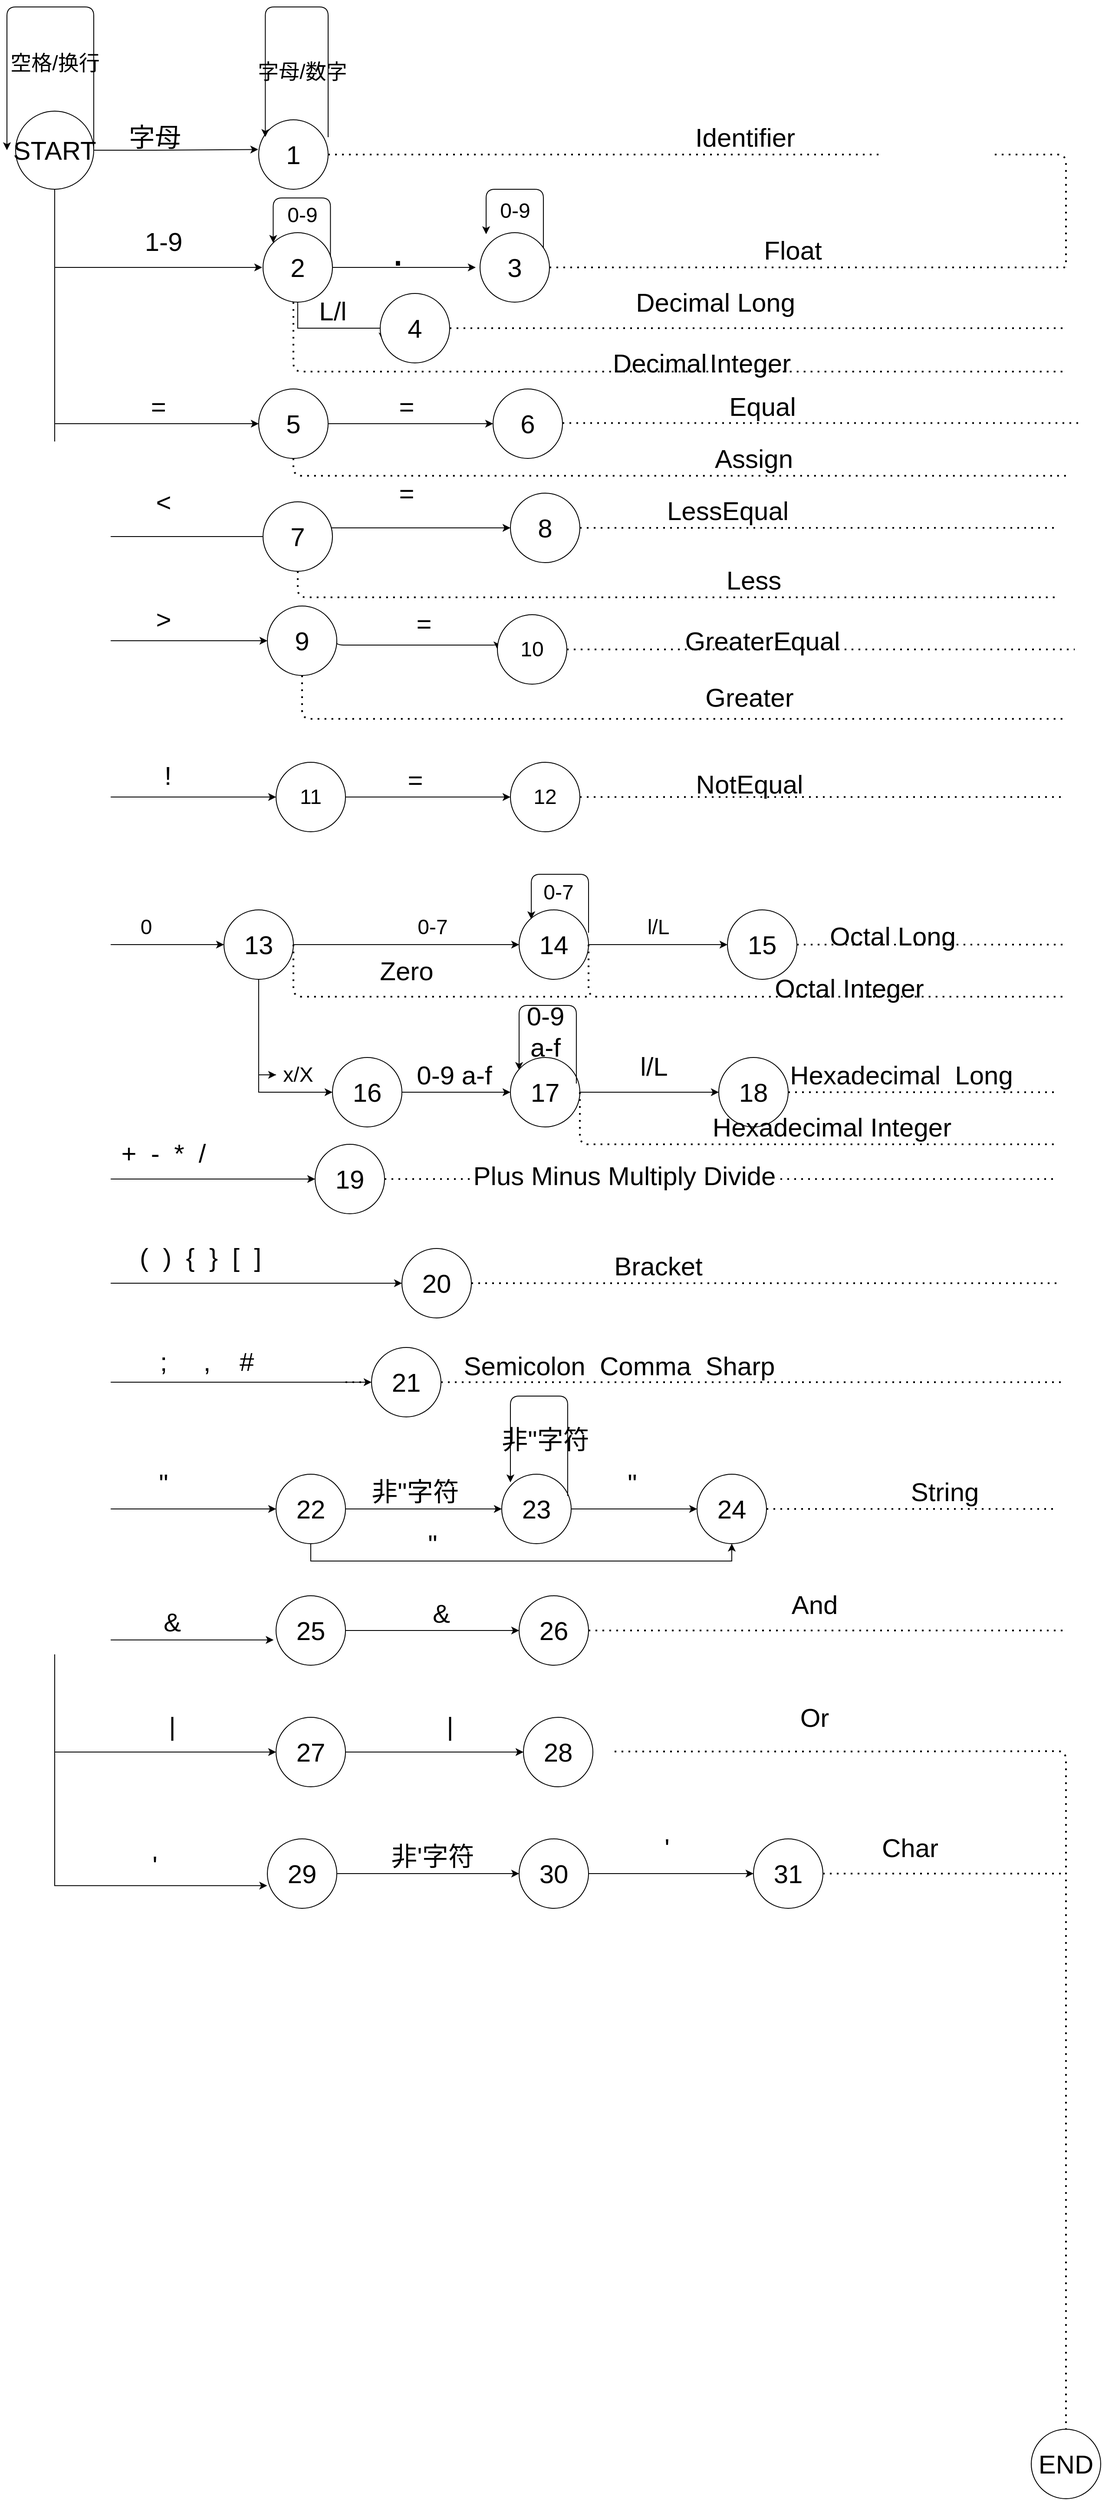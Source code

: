 <mxfile version="14.4.2" type="device"><diagram id="RZAS6QnKK0h2Ce1Vgj_R" name="Page-1"><mxGraphModel dx="2110" dy="620" grid="1" gridSize="10" guides="1" tooltips="1" connect="1" arrows="1" fold="1" page="1" pageScale="1" pageWidth="827" pageHeight="1169" math="0" shadow="0"><root><mxCell id="0"/><mxCell id="1" parent="0"/><mxCell id="geSlj8yCubLVQ9JwwA_l-83" style="edgeStyle=elbowEdgeStyle;orthogonalLoop=1;jettySize=auto;elbow=vertical;html=1;exitX=0.5;exitY=1;exitDx=0;exitDy=0;entryX=0;entryY=0.5;entryDx=0;entryDy=0;fontSize=24;" parent="1" source="geSlj8yCubLVQ9JwwA_l-1" target="geSlj8yCubLVQ9JwwA_l-82" edge="1"><mxGeometry relative="1" as="geometry"><Array as="points"><mxPoint x="-310" y="1080"/></Array></mxGeometry></mxCell><mxCell id="j8SHGKyBY4VA3tfw6s3p-1" style="edgeStyle=orthogonalEdgeStyle;rounded=0;orthogonalLoop=1;jettySize=auto;html=1;" parent="1" source="geSlj8yCubLVQ9JwwA_l-1" edge="1"><mxGeometry relative="1" as="geometry"><mxPoint x="-96" y="470" as="targetPoint"/><Array as="points"><mxPoint x="-335" y="470"/></Array></mxGeometry></mxCell><mxCell id="j8SHGKyBY4VA3tfw6s3p-4" style="edgeStyle=orthogonalEdgeStyle;rounded=0;orthogonalLoop=1;jettySize=auto;html=1;entryX=0;entryY=0.5;entryDx=0;entryDy=0;" parent="1" source="geSlj8yCubLVQ9JwwA_l-1" target="geSlj8yCubLVQ9JwwA_l-41" edge="1"><mxGeometry relative="1" as="geometry"><Array as="points"><mxPoint x="-335" y="650"/></Array></mxGeometry></mxCell><mxCell id="j8SHGKyBY4VA3tfw6s3p-5" style="edgeStyle=orthogonalEdgeStyle;rounded=0;orthogonalLoop=1;jettySize=auto;html=1;entryX=0.063;entryY=0.625;entryDx=0;entryDy=0;entryPerimeter=0;" parent="1" source="geSlj8yCubLVQ9JwwA_l-1" target="geSlj8yCubLVQ9JwwA_l-51" edge="1"><mxGeometry relative="1" as="geometry"><Array as="points"><mxPoint x="-335" y="780"/><mxPoint x="-90" y="780"/></Array></mxGeometry></mxCell><mxCell id="j8SHGKyBY4VA3tfw6s3p-6" style="edgeStyle=orthogonalEdgeStyle;rounded=0;orthogonalLoop=1;jettySize=auto;html=1;exitX=0.5;exitY=1;exitDx=0;exitDy=0;entryX=0;entryY=0.5;entryDx=0;entryDy=0;" parent="1" source="geSlj8yCubLVQ9JwwA_l-1" target="geSlj8yCubLVQ9JwwA_l-70" edge="1"><mxGeometry relative="1" as="geometry"/></mxCell><mxCell id="j8SHGKyBY4VA3tfw6s3p-27" style="edgeStyle=orthogonalEdgeStyle;rounded=0;orthogonalLoop=1;jettySize=auto;html=1;entryX=0;entryY=0.5;entryDx=0;entryDy=0;" parent="1" source="geSlj8yCubLVQ9JwwA_l-1" target="j8SHGKyBY4VA3tfw6s3p-26" edge="1"><mxGeometry relative="1" as="geometry"><Array as="points"><mxPoint x="-335" y="1250"/></Array></mxGeometry></mxCell><mxCell id="j8SHGKyBY4VA3tfw6s3p-48" style="edgeStyle=orthogonalEdgeStyle;rounded=0;orthogonalLoop=1;jettySize=auto;html=1;exitX=0.5;exitY=1;exitDx=0;exitDy=0;entryX=0;entryY=0.5;entryDx=0;entryDy=0;" parent="1" source="geSlj8yCubLVQ9JwwA_l-1" target="j8SHGKyBY4VA3tfw6s3p-47" edge="1"><mxGeometry relative="1" as="geometry"/></mxCell><mxCell id="j8SHGKyBY4VA3tfw6s3p-52" style="edgeStyle=orthogonalEdgeStyle;rounded=0;orthogonalLoop=1;jettySize=auto;html=1;exitX=0.5;exitY=1;exitDx=0;exitDy=0;entryX=0;entryY=0.5;entryDx=0;entryDy=0;fontSize=30;" parent="1" source="geSlj8yCubLVQ9JwwA_l-1" target="j8SHGKyBY4VA3tfw6s3p-51" edge="1"><mxGeometry relative="1" as="geometry"/></mxCell><mxCell id="j8SHGKyBY4VA3tfw6s3p-56" style="edgeStyle=orthogonalEdgeStyle;rounded=0;orthogonalLoop=1;jettySize=auto;html=1;entryX=0;entryY=0.5;entryDx=0;entryDy=0;fontSize=30;" parent="1" source="geSlj8yCubLVQ9JwwA_l-1" target="j8SHGKyBY4VA3tfw6s3p-55" edge="1"><mxGeometry relative="1" as="geometry"><Array as="points"><mxPoint x="-335" y="1754"/></Array></mxGeometry></mxCell><mxCell id="j8SHGKyBY4VA3tfw6s3p-60" style="edgeStyle=orthogonalEdgeStyle;rounded=0;orthogonalLoop=1;jettySize=auto;html=1;entryX=0;entryY=0.5;entryDx=0;entryDy=0;fontSize=30;" parent="1" source="geSlj8yCubLVQ9JwwA_l-1" target="j8SHGKyBY4VA3tfw6s3p-59" edge="1"><mxGeometry relative="1" as="geometry"><Array as="points"><mxPoint x="-335" y="1900"/></Array></mxGeometry></mxCell><mxCell id="j8SHGKyBY4VA3tfw6s3p-64" style="edgeStyle=orthogonalEdgeStyle;rounded=0;orthogonalLoop=1;jettySize=auto;html=1;entryX=-0.035;entryY=0.636;entryDx=0;entryDy=0;entryPerimeter=0;fontSize=30;" parent="1" source="geSlj8yCubLVQ9JwwA_l-1" target="j8SHGKyBY4VA3tfw6s3p-63" edge="1"><mxGeometry relative="1" as="geometry"><Array as="points"><mxPoint x="-335" y="2051"/></Array></mxGeometry></mxCell><mxCell id="j8SHGKyBY4VA3tfw6s3p-72" style="edgeStyle=orthogonalEdgeStyle;rounded=0;orthogonalLoop=1;jettySize=auto;html=1;entryX=0;entryY=0.5;entryDx=0;entryDy=0;fontSize=30;" parent="1" source="geSlj8yCubLVQ9JwwA_l-1" target="j8SHGKyBY4VA3tfw6s3p-71" edge="1"><mxGeometry relative="1" as="geometry"><Array as="points"><mxPoint x="-335" y="2180"/></Array></mxGeometry></mxCell><mxCell id="Wl0c38qXS71sIhGVfazF-10" style="edgeStyle=orthogonalEdgeStyle;rounded=0;orthogonalLoop=1;jettySize=auto;html=1;entryX=-0.003;entryY=0.674;entryDx=0;entryDy=0;entryPerimeter=0;" edge="1" parent="1" source="geSlj8yCubLVQ9JwwA_l-1" target="Wl0c38qXS71sIhGVfazF-9"><mxGeometry relative="1" as="geometry"><Array as="points"><mxPoint x="-335" y="2334"/></Array></mxGeometry></mxCell><mxCell id="geSlj8yCubLVQ9JwwA_l-1" value="&lt;font style=&quot;font-size: 30px&quot;&gt;START&lt;/font&gt;" style="ellipse;whiteSpace=wrap;html=1;aspect=fixed;" parent="1" vertex="1"><mxGeometry x="-380" y="290" width="90" height="90" as="geometry"/></mxCell><mxCell id="geSlj8yCubLVQ9JwwA_l-2" value="&lt;font style=&quot;font-size: 30px&quot;&gt;END&lt;/font&gt;" style="ellipse;whiteSpace=wrap;html=1;aspect=fixed;" parent="1" vertex="1"><mxGeometry x="790" y="2960" width="80" height="80" as="geometry"/></mxCell><mxCell id="geSlj8yCubLVQ9JwwA_l-18" value="&lt;font style=&quot;font-size: 24px&quot;&gt;空格/换行&lt;/font&gt;" style="text;html=1;align=center;verticalAlign=middle;resizable=0;points=[];autosize=1;fontSize=24;" parent="1" vertex="1"><mxGeometry x="-395" y="220" width="120" height="30" as="geometry"/></mxCell><mxCell id="geSlj8yCubLVQ9JwwA_l-19" value="" style="endArrow=classic;html=1;exitX=1;exitY=0.5;exitDx=0;exitDy=0;entryX=-0.007;entryY=0.427;entryDx=0;entryDy=0;entryPerimeter=0;" parent="1" source="geSlj8yCubLVQ9JwwA_l-1" edge="1"><mxGeometry width="50" height="50" relative="1" as="geometry"><mxPoint x="-210" y="320" as="sourcePoint"/><mxPoint x="-100.56" y="334.16" as="targetPoint"/><Array as="points"><mxPoint x="-210" y="335"/></Array></mxGeometry></mxCell><mxCell id="geSlj8yCubLVQ9JwwA_l-20" value="&lt;font style=&quot;font-size: 30px&quot;&gt;字母&lt;/font&gt;" style="text;html=1;align=center;verticalAlign=middle;resizable=0;points=[];autosize=1;" parent="1" vertex="1"><mxGeometry x="-260" y="310" width="80" height="20" as="geometry"/></mxCell><mxCell id="geSlj8yCubLVQ9JwwA_l-24" value="&lt;font style=&quot;font-size: 24px;&quot;&gt;字母/数字&lt;/font&gt;" style="text;html=1;align=center;verticalAlign=middle;resizable=0;points=[];autosize=1;fontSize=24;" parent="1" vertex="1"><mxGeometry x="-110" y="230" width="120" height="30" as="geometry"/></mxCell><mxCell id="geSlj8yCubLVQ9JwwA_l-26" value="" style="edgeStyle=elbowEdgeStyle;elbow=vertical;endArrow=classic;html=1;exitX=1;exitY=0.5;exitDx=0;exitDy=0;" parent="1" source="geSlj8yCubLVQ9JwwA_l-1" edge="1"><mxGeometry width="50" height="50" relative="1" as="geometry"><mxPoint x="-295" y="310" as="sourcePoint"/><mxPoint x="-390" y="335" as="targetPoint"/><Array as="points"><mxPoint x="-320" y="170"/></Array></mxGeometry></mxCell><mxCell id="geSlj8yCubLVQ9JwwA_l-32" value="1-9" style="text;html=1;align=center;verticalAlign=middle;resizable=0;points=[];autosize=1;fontSize=30;" parent="1" vertex="1"><mxGeometry x="-240" y="420" width="60" height="40" as="geometry"/></mxCell><mxCell id="j8SHGKyBY4VA3tfw6s3p-11" style="edgeStyle=orthogonalEdgeStyle;rounded=0;orthogonalLoop=1;jettySize=auto;html=1;" parent="1" source="geSlj8yCubLVQ9JwwA_l-33" edge="1"><mxGeometry relative="1" as="geometry"><mxPoint x="150" y="470" as="targetPoint"/></mxGeometry></mxCell><mxCell id="j8SHGKyBY4VA3tfw6s3p-144" style="edgeStyle=orthogonalEdgeStyle;rounded=0;orthogonalLoop=1;jettySize=auto;html=1;entryX=0.034;entryY=0.677;entryDx=0;entryDy=0;entryPerimeter=0;fontSize=30;" parent="1" source="geSlj8yCubLVQ9JwwA_l-33" target="j8SHGKyBY4VA3tfw6s3p-143" edge="1"><mxGeometry relative="1" as="geometry"><Array as="points"><mxPoint x="-55" y="540"/><mxPoint x="43" y="540"/></Array></mxGeometry></mxCell><mxCell id="geSlj8yCubLVQ9JwwA_l-33" value="&lt;font style=&quot;font-size: 30px&quot;&gt;2&lt;/font&gt;" style="ellipse;whiteSpace=wrap;html=1;aspect=fixed;" parent="1" vertex="1"><mxGeometry x="-95" y="430" width="80" height="80" as="geometry"/></mxCell><mxCell id="geSlj8yCubLVQ9JwwA_l-34" value="" style="edgeStyle=elbowEdgeStyle;elbow=vertical;endArrow=classic;html=1;entryX=0;entryY=0;entryDx=0;entryDy=0;exitX=0.971;exitY=0.342;exitDx=0;exitDy=0;exitPerimeter=0;" parent="1" source="geSlj8yCubLVQ9JwwA_l-33" target="geSlj8yCubLVQ9JwwA_l-33" edge="1"><mxGeometry width="50" height="50" relative="1" as="geometry"><mxPoint x="-10" y="460" as="sourcePoint"/><mxPoint x="-92.36" y="459.76" as="targetPoint"/><Array as="points"><mxPoint x="-50" y="390"/><mxPoint x="-50" y="400"/></Array></mxGeometry></mxCell><mxCell id="geSlj8yCubLVQ9JwwA_l-35" value="&lt;font style=&quot;font-size: 24px&quot;&gt;0-9&lt;/font&gt;" style="text;html=1;align=center;verticalAlign=middle;resizable=0;points=[];autosize=1;fontSize=24;" parent="1" vertex="1"><mxGeometry x="-75" y="395" width="50" height="30" as="geometry"/></mxCell><mxCell id="geSlj8yCubLVQ9JwwA_l-40" value="&amp;nbsp; &amp;nbsp; &amp;nbsp; &amp;nbsp; =&amp;nbsp; &amp;nbsp; &amp;nbsp; &amp;nbsp;" style="text;html=1;align=center;verticalAlign=middle;resizable=0;points=[];autosize=1;fontSize=30;" parent="1" vertex="1"><mxGeometry x="-300" y="610" width="160" height="40" as="geometry"/></mxCell><mxCell id="geSlj8yCubLVQ9JwwA_l-56" style="edgeStyle=elbowEdgeStyle;orthogonalLoop=1;jettySize=auto;elbow=vertical;html=1;exitX=1;exitY=0.5;exitDx=0;exitDy=0;entryX=0;entryY=0.5;entryDx=0;entryDy=0;" parent="1" source="geSlj8yCubLVQ9JwwA_l-41" target="geSlj8yCubLVQ9JwwA_l-55" edge="1"><mxGeometry relative="1" as="geometry"/></mxCell><mxCell id="geSlj8yCubLVQ9JwwA_l-41" value="&lt;font style=&quot;font-size: 30px&quot;&gt;5&lt;/font&gt;" style="ellipse;whiteSpace=wrap;html=1;aspect=fixed;" parent="1" vertex="1"><mxGeometry x="-100" y="610" width="80" height="80" as="geometry"/></mxCell><mxCell id="geSlj8yCubLVQ9JwwA_l-63" style="edgeStyle=elbowEdgeStyle;orthogonalLoop=1;jettySize=auto;elbow=vertical;html=1;entryX=0;entryY=0.5;entryDx=0;entryDy=0;" parent="1" source="geSlj8yCubLVQ9JwwA_l-51" target="geSlj8yCubLVQ9JwwA_l-62" edge="1"><mxGeometry relative="1" as="geometry"/></mxCell><mxCell id="geSlj8yCubLVQ9JwwA_l-51" value="&lt;font style=&quot;font-size: 30px&quot;&gt;7&lt;/font&gt;" style="ellipse;whiteSpace=wrap;html=1;aspect=fixed;" parent="1" vertex="1"><mxGeometry x="-95" y="740" width="80" height="80" as="geometry"/></mxCell><mxCell id="geSlj8yCubLVQ9JwwA_l-52" value="&amp;lt;" style="text;html=1;align=center;verticalAlign=middle;resizable=0;points=[];autosize=1;fontSize=30;" parent="1" vertex="1"><mxGeometry x="-225" y="720" width="30" height="40" as="geometry"/></mxCell><mxCell id="geSlj8yCubLVQ9JwwA_l-55" value="&lt;font style=&quot;font-size: 30px&quot;&gt;6&lt;/font&gt;" style="ellipse;whiteSpace=wrap;html=1;aspect=fixed;" parent="1" vertex="1"><mxGeometry x="170" y="610" width="80" height="80" as="geometry"/></mxCell><mxCell id="geSlj8yCubLVQ9JwwA_l-57" value="=" style="text;html=1;align=center;verticalAlign=middle;resizable=0;points=[];autosize=1;fontSize=30;" parent="1" vertex="1"><mxGeometry x="55" y="610" width="30" height="40" as="geometry"/></mxCell><mxCell id="geSlj8yCubLVQ9JwwA_l-60" value="" style="endArrow=none;dashed=1;html=1;dashPattern=1 3;strokeWidth=2;exitX=0.5;exitY=1;exitDx=0;exitDy=0;" parent="1" source="geSlj8yCubLVQ9JwwA_l-41" edge="1"><mxGeometry width="50" height="50" relative="1" as="geometry"><mxPoint x="-60" y="710" as="sourcePoint"/><mxPoint x="830" y="710" as="targetPoint"/><Array as="points"><mxPoint x="-60" y="710"/><mxPoint x="380" y="710"/></Array></mxGeometry></mxCell><mxCell id="geSlj8yCubLVQ9JwwA_l-62" value="&lt;font style=&quot;font-size: 30px&quot;&gt;8&lt;/font&gt;" style="ellipse;whiteSpace=wrap;html=1;aspect=fixed;" parent="1" vertex="1"><mxGeometry x="190" y="730" width="80" height="80" as="geometry"/></mxCell><mxCell id="geSlj8yCubLVQ9JwwA_l-64" value="=" style="text;html=1;align=center;verticalAlign=middle;resizable=0;points=[];autosize=1;fontSize=30;" parent="1" vertex="1"><mxGeometry x="55" y="710" width="30" height="40" as="geometry"/></mxCell><mxCell id="geSlj8yCubLVQ9JwwA_l-67" value="" style="endArrow=none;dashed=1;html=1;dashPattern=1 3;strokeWidth=2;fontSize=30;exitX=1;exitY=0.5;exitDx=0;exitDy=0;" parent="1" source="geSlj8yCubLVQ9JwwA_l-62" edge="1"><mxGeometry width="50" height="50" relative="1" as="geometry"><mxPoint x="270" y="990" as="sourcePoint"/><mxPoint x="820" y="770" as="targetPoint"/></mxGeometry></mxCell><mxCell id="geSlj8yCubLVQ9JwwA_l-68" value="" style="endArrow=none;dashed=1;html=1;dashPattern=1 3;strokeWidth=2;fontSize=30;exitX=0.5;exitY=1;exitDx=0;exitDy=0;" parent="1" source="geSlj8yCubLVQ9JwwA_l-51" edge="1"><mxGeometry width="50" height="50" relative="1" as="geometry"><mxPoint x="-80" y="1060" as="sourcePoint"/><mxPoint x="820" y="850" as="targetPoint"/><Array as="points"><mxPoint x="-55" y="850"/></Array></mxGeometry></mxCell><mxCell id="geSlj8yCubLVQ9JwwA_l-75" style="edgeStyle=elbowEdgeStyle;orthogonalLoop=1;jettySize=auto;elbow=vertical;html=1;exitX=1;exitY=0.5;exitDx=0;exitDy=0;entryX=0;entryY=0.5;entryDx=0;entryDy=0;fontSize=24;" parent="1" source="geSlj8yCubLVQ9JwwA_l-70" target="geSlj8yCubLVQ9JwwA_l-74" edge="1"><mxGeometry relative="1" as="geometry"/></mxCell><mxCell id="geSlj8yCubLVQ9JwwA_l-70" value="9" style="ellipse;whiteSpace=wrap;html=1;aspect=fixed;fontSize=30;" parent="1" vertex="1"><mxGeometry x="-90" y="860" width="80" height="80" as="geometry"/></mxCell><mxCell id="geSlj8yCubLVQ9JwwA_l-74" value="10" style="ellipse;whiteSpace=wrap;html=1;aspect=fixed;fontSize=24;" parent="1" vertex="1"><mxGeometry x="175" y="870" width="80" height="80" as="geometry"/></mxCell><mxCell id="geSlj8yCubLVQ9JwwA_l-76" value="" style="endArrow=none;dashed=1;html=1;dashPattern=1 3;strokeWidth=2;fontSize=24;exitX=1;exitY=0.5;exitDx=0;exitDy=0;" parent="1" source="geSlj8yCubLVQ9JwwA_l-74" edge="1"><mxGeometry width="50" height="50" relative="1" as="geometry"><mxPoint x="260" y="930" as="sourcePoint"/><mxPoint x="840" y="910" as="targetPoint"/></mxGeometry></mxCell><mxCell id="geSlj8yCubLVQ9JwwA_l-77" value="&lt;font style=&quot;font-size: 30px&quot;&gt;&amp;gt;&lt;/font&gt;" style="text;html=1;align=center;verticalAlign=middle;resizable=0;points=[];autosize=1;fontSize=24;" parent="1" vertex="1"><mxGeometry x="-225" y="855" width="30" height="40" as="geometry"/></mxCell><mxCell id="geSlj8yCubLVQ9JwwA_l-78" value="&lt;font style=&quot;font-size: 30px&quot;&gt;=&lt;/font&gt;" style="text;html=1;align=center;verticalAlign=middle;resizable=0;points=[];autosize=1;fontSize=24;" parent="1" vertex="1"><mxGeometry x="75" y="860" width="30" height="40" as="geometry"/></mxCell><mxCell id="geSlj8yCubLVQ9JwwA_l-79" value="" style="endArrow=none;dashed=1;html=1;dashPattern=1 3;strokeWidth=2;fontSize=24;exitX=0.5;exitY=1;exitDx=0;exitDy=0;" parent="1" source="geSlj8yCubLVQ9JwwA_l-70" edge="1"><mxGeometry width="50" height="50" relative="1" as="geometry"><mxPoint x="180" y="820" as="sourcePoint"/><mxPoint x="830" y="990" as="targetPoint"/><Array as="points"><mxPoint x="-50" y="990"/></Array></mxGeometry></mxCell><mxCell id="geSlj8yCubLVQ9JwwA_l-85" style="edgeStyle=elbowEdgeStyle;orthogonalLoop=1;jettySize=auto;elbow=vertical;html=1;exitX=1;exitY=0.5;exitDx=0;exitDy=0;entryX=0;entryY=0.5;entryDx=0;entryDy=0;fontSize=24;" parent="1" source="geSlj8yCubLVQ9JwwA_l-82" target="geSlj8yCubLVQ9JwwA_l-84" edge="1"><mxGeometry relative="1" as="geometry"/></mxCell><mxCell id="geSlj8yCubLVQ9JwwA_l-82" value="11" style="ellipse;whiteSpace=wrap;html=1;aspect=fixed;fontSize=24;" parent="1" vertex="1"><mxGeometry x="-80" y="1040" width="80" height="80" as="geometry"/></mxCell><mxCell id="geSlj8yCubLVQ9JwwA_l-84" value="12" style="ellipse;whiteSpace=wrap;html=1;aspect=fixed;fontSize=24;" parent="1" vertex="1"><mxGeometry x="190" y="1040" width="80" height="80" as="geometry"/></mxCell><mxCell id="geSlj8yCubLVQ9JwwA_l-86" value="!" style="text;html=1;align=center;verticalAlign=middle;resizable=0;points=[];autosize=1;fontSize=30;horizontal=0;rotation=90;" parent="1" vertex="1"><mxGeometry x="-230" y="1050" width="50" height="10" as="geometry"/></mxCell><mxCell id="geSlj8yCubLVQ9JwwA_l-87" value="=" style="text;html=1;align=center;verticalAlign=middle;resizable=0;points=[];autosize=1;fontSize=30;" parent="1" vertex="1"><mxGeometry x="65" y="1040" width="30" height="40" as="geometry"/></mxCell><mxCell id="geSlj8yCubLVQ9JwwA_l-88" value="" style="endArrow=none;dashed=1;html=1;dashPattern=1 3;strokeWidth=2;fontSize=30;exitX=1;exitY=0.5;exitDx=0;exitDy=0;" parent="1" source="geSlj8yCubLVQ9JwwA_l-84" edge="1"><mxGeometry width="50" height="50" relative="1" as="geometry"><mxPoint x="270" y="1130" as="sourcePoint"/><mxPoint x="830" y="1080" as="targetPoint"/></mxGeometry></mxCell><mxCell id="j8SHGKyBY4VA3tfw6s3p-7" value="&lt;font style=&quot;font-size: 30px&quot;&gt;3&lt;/font&gt;" style="ellipse;whiteSpace=wrap;html=1;aspect=fixed;" parent="1" vertex="1"><mxGeometry x="155" y="430" width="80" height="80" as="geometry"/></mxCell><mxCell id="j8SHGKyBY4VA3tfw6s3p-8" value="" style="edgeStyle=elbowEdgeStyle;elbow=vertical;endArrow=classic;html=1;entryX=0;entryY=0;entryDx=0;entryDy=0;exitX=0.971;exitY=0.342;exitDx=0;exitDy=0;exitPerimeter=0;" parent="1" edge="1"><mxGeometry width="50" height="50" relative="1" as="geometry"><mxPoint x="227.98" y="447.36" as="sourcePoint"/><mxPoint x="162.016" y="431.716" as="targetPoint"/><Array as="points"><mxPoint x="195.3" y="380"/><mxPoint x="195.3" y="390"/></Array></mxGeometry></mxCell><mxCell id="j8SHGKyBY4VA3tfw6s3p-10" value="&lt;font style=&quot;font-size: 24px&quot;&gt;0-9&lt;/font&gt;" style="text;html=1;align=center;verticalAlign=middle;resizable=0;points=[];autosize=1;" parent="1" vertex="1"><mxGeometry x="170" y="395" width="50" height="20" as="geometry"/></mxCell><mxCell id="j8SHGKyBY4VA3tfw6s3p-25" value="&lt;font style=&quot;font-size: 50px&quot;&gt;.&lt;/font&gt;" style="text;html=1;align=center;verticalAlign=middle;resizable=0;points=[];autosize=1;" parent="1" vertex="1"><mxGeometry x="45" y="435" width="30" height="30" as="geometry"/></mxCell><mxCell id="j8SHGKyBY4VA3tfw6s3p-33" style="edgeStyle=orthogonalEdgeStyle;rounded=0;orthogonalLoop=1;jettySize=auto;html=1;exitX=1;exitY=0.5;exitDx=0;exitDy=0;entryX=0;entryY=0.5;entryDx=0;entryDy=0;" parent="1" source="j8SHGKyBY4VA3tfw6s3p-26" target="j8SHGKyBY4VA3tfw6s3p-32" edge="1"><mxGeometry relative="1" as="geometry"/></mxCell><mxCell id="j8SHGKyBY4VA3tfw6s3p-149" style="edgeStyle=orthogonalEdgeStyle;rounded=0;orthogonalLoop=1;jettySize=auto;html=1;entryX=0;entryY=0.5;entryDx=0;entryDy=0;fontSize=30;" parent="1" source="j8SHGKyBY4VA3tfw6s3p-38" target="j8SHGKyBY4VA3tfw6s3p-148" edge="1"><mxGeometry relative="1" as="geometry"><Array as="points"><mxPoint x="-100" y="1420"/></Array></mxGeometry></mxCell><mxCell id="j8SHGKyBY4VA3tfw6s3p-26" value="&lt;font style=&quot;font-size: 30px&quot;&gt;13&lt;/font&gt;" style="ellipse;whiteSpace=wrap;html=1;aspect=fixed;" parent="1" vertex="1"><mxGeometry x="-140" y="1210" width="80" height="80" as="geometry"/></mxCell><mxCell id="j8SHGKyBY4VA3tfw6s3p-28" value="&lt;font style=&quot;font-size: 24px&quot;&gt;0&lt;/font&gt;" style="text;html=1;align=center;verticalAlign=middle;resizable=0;points=[];autosize=1;" parent="1" vertex="1"><mxGeometry x="-245" y="1220" width="30" height="20" as="geometry"/></mxCell><mxCell id="j8SHGKyBY4VA3tfw6s3p-42" style="edgeStyle=orthogonalEdgeStyle;rounded=0;orthogonalLoop=1;jettySize=auto;html=1;exitX=1;exitY=0.5;exitDx=0;exitDy=0;entryX=0;entryY=0.5;entryDx=0;entryDy=0;" parent="1" source="j8SHGKyBY4VA3tfw6s3p-32" target="j8SHGKyBY4VA3tfw6s3p-41" edge="1"><mxGeometry relative="1" as="geometry"/></mxCell><mxCell id="j8SHGKyBY4VA3tfw6s3p-32" value="&lt;font style=&quot;font-size: 30px&quot;&gt;14&lt;/font&gt;" style="ellipse;whiteSpace=wrap;html=1;aspect=fixed;" parent="1" vertex="1"><mxGeometry x="200" y="1210" width="80" height="80" as="geometry"/></mxCell><mxCell id="j8SHGKyBY4VA3tfw6s3p-34" value="&lt;span style=&quot;font-size: 24px&quot;&gt;0-7&lt;/span&gt;" style="text;html=1;align=center;verticalAlign=middle;resizable=0;points=[];autosize=1;" parent="1" vertex="1"><mxGeometry x="75" y="1220" width="50" height="20" as="geometry"/></mxCell><mxCell id="j8SHGKyBY4VA3tfw6s3p-35" value="" style="edgeStyle=elbowEdgeStyle;elbow=vertical;endArrow=classic;html=1;entryX=0;entryY=0;entryDx=0;entryDy=0;exitX=0.971;exitY=0.342;exitDx=0;exitDy=0;exitPerimeter=0;" parent="1" edge="1"><mxGeometry width="50" height="50" relative="1" as="geometry"><mxPoint x="280" y="1236.36" as="sourcePoint"/><mxPoint x="214.036" y="1220.716" as="targetPoint"/><Array as="points"><mxPoint x="247.32" y="1169"/><mxPoint x="247.32" y="1179"/></Array></mxGeometry></mxCell><mxCell id="j8SHGKyBY4VA3tfw6s3p-36" value="&lt;font style=&quot;font-size: 24px&quot;&gt;0-7&lt;/font&gt;" style="text;html=1;align=center;verticalAlign=middle;resizable=0;points=[];autosize=1;" parent="1" vertex="1"><mxGeometry x="220" y="1180" width="50" height="20" as="geometry"/></mxCell><mxCell id="j8SHGKyBY4VA3tfw6s3p-41" value="&lt;font style=&quot;font-size: 30px&quot;&gt;15&lt;/font&gt;" style="ellipse;whiteSpace=wrap;html=1;aspect=fixed;" parent="1" vertex="1"><mxGeometry x="440" y="1210" width="80" height="80" as="geometry"/></mxCell><mxCell id="j8SHGKyBY4VA3tfw6s3p-43" value="&lt;font style=&quot;font-size: 24px&quot;&gt;l/L&lt;/font&gt;" style="text;html=1;align=center;verticalAlign=middle;resizable=0;points=[];autosize=1;" parent="1" vertex="1"><mxGeometry x="340" y="1220" width="40" height="20" as="geometry"/></mxCell><mxCell id="j8SHGKyBY4VA3tfw6s3p-44" value="" style="endArrow=none;dashed=1;html=1;dashPattern=1 3;strokeWidth=2;exitX=1;exitY=0.5;exitDx=0;exitDy=0;" parent="1" source="j8SHGKyBY4VA3tfw6s3p-41" edge="1"><mxGeometry width="50" height="50" relative="1" as="geometry"><mxPoint x="570" y="1300" as="sourcePoint"/><mxPoint x="830" y="1250" as="targetPoint"/></mxGeometry></mxCell><mxCell id="j8SHGKyBY4VA3tfw6s3p-45" value="" style="endArrow=none;dashed=1;html=1;dashPattern=1 3;strokeWidth=2;exitX=1;exitY=0.5;exitDx=0;exitDy=0;" parent="1" source="j8SHGKyBY4VA3tfw6s3p-32" edge="1"><mxGeometry width="50" height="50" relative="1" as="geometry"><mxPoint x="370" y="1350" as="sourcePoint"/><mxPoint x="830" y="1310" as="targetPoint"/><Array as="points"><mxPoint x="280" y="1310"/></Array></mxGeometry></mxCell><mxCell id="j8SHGKyBY4VA3tfw6s3p-47" value="&lt;font style=&quot;font-size: 30px&quot;&gt;19&lt;/font&gt;" style="ellipse;whiteSpace=wrap;html=1;aspect=fixed;" parent="1" vertex="1"><mxGeometry x="-35" y="1480" width="80" height="80" as="geometry"/></mxCell><mxCell id="j8SHGKyBY4VA3tfw6s3p-49" value="&amp;nbsp;+&amp;nbsp; -&amp;nbsp; *&amp;nbsp; /&amp;nbsp;" style="text;html=1;align=center;verticalAlign=middle;resizable=0;points=[];autosize=1;fontSize=30;" parent="1" vertex="1"><mxGeometry x="-275" y="1470" width="130" height="40" as="geometry"/></mxCell><mxCell id="j8SHGKyBY4VA3tfw6s3p-50" value="" style="endArrow=none;dashed=1;html=1;dashPattern=1 3;strokeWidth=2;fontSize=30;exitX=1;exitY=0.5;exitDx=0;exitDy=0;" parent="1" source="j8SHGKyBY4VA3tfw6s3p-47" edge="1"><mxGeometry width="50" height="50" relative="1" as="geometry"><mxPoint x="180" y="1320" as="sourcePoint"/><mxPoint x="820" y="1520" as="targetPoint"/></mxGeometry></mxCell><mxCell id="Wl0c38qXS71sIhGVfazF-39" value="&lt;font style=&quot;font-size: 30px&quot;&gt;Plus Minus Multiply Divide&lt;/font&gt;" style="edgeLabel;html=1;align=center;verticalAlign=middle;resizable=0;points=[];" vertex="1" connectable="0" parent="j8SHGKyBY4VA3tfw6s3p-50"><mxGeometry x="-0.291" y="4" relative="1" as="geometry"><mxPoint x="1" as="offset"/></mxGeometry></mxCell><mxCell id="j8SHGKyBY4VA3tfw6s3p-51" value="20" style="ellipse;whiteSpace=wrap;html=1;aspect=fixed;fontSize=30;" parent="1" vertex="1"><mxGeometry x="65" y="1600" width="80" height="80" as="geometry"/></mxCell><mxCell id="j8SHGKyBY4VA3tfw6s3p-54" value="" style="endArrow=none;dashed=1;html=1;dashPattern=1 3;strokeWidth=2;fontSize=30;exitX=1;exitY=0.5;exitDx=0;exitDy=0;" parent="1" source="j8SHGKyBY4VA3tfw6s3p-51" edge="1"><mxGeometry width="50" height="50" relative="1" as="geometry"><mxPoint x="10" y="1460" as="sourcePoint"/><mxPoint x="820" y="1640" as="targetPoint"/><Array as="points"/></mxGeometry></mxCell><mxCell id="j8SHGKyBY4VA3tfw6s3p-58" value="" style="endArrow=none;dashed=1;html=1;dashPattern=1 3;strokeWidth=2;fontSize=30;exitX=1;exitY=0.5;exitDx=0;exitDy=0;" parent="1" source="j8SHGKyBY4VA3tfw6s3p-55" edge="1"><mxGeometry width="50" height="50" relative="1" as="geometry"><mxPoint y="1754" as="sourcePoint"/><mxPoint x="830" y="1754" as="targetPoint"/><Array as="points"/></mxGeometry></mxCell><mxCell id="Wl0c38qXS71sIhGVfazF-48" style="edgeStyle=orthogonalEdgeStyle;rounded=0;orthogonalLoop=1;jettySize=auto;html=1;entryX=0;entryY=0.5;entryDx=0;entryDy=0;" edge="1" parent="1" source="j8SHGKyBY4VA3tfw6s3p-59" target="Wl0c38qXS71sIhGVfazF-47"><mxGeometry relative="1" as="geometry"/></mxCell><mxCell id="Wl0c38qXS71sIhGVfazF-58" style="edgeStyle=orthogonalEdgeStyle;rounded=0;orthogonalLoop=1;jettySize=auto;html=1;entryX=0.5;entryY=1;entryDx=0;entryDy=0;" edge="1" parent="1" source="j8SHGKyBY4VA3tfw6s3p-59" target="Wl0c38qXS71sIhGVfazF-52"><mxGeometry relative="1" as="geometry"><Array as="points"><mxPoint x="-40" y="1960"/><mxPoint x="445" y="1960"/></Array></mxGeometry></mxCell><mxCell id="j8SHGKyBY4VA3tfw6s3p-59" value="22" style="ellipse;whiteSpace=wrap;html=1;aspect=fixed;fontSize=30;" parent="1" vertex="1"><mxGeometry x="-80" y="1860" width="80" height="80" as="geometry"/></mxCell><mxCell id="j8SHGKyBY4VA3tfw6s3p-68" style="edgeStyle=orthogonalEdgeStyle;rounded=0;orthogonalLoop=1;jettySize=auto;html=1;exitX=1;exitY=0.5;exitDx=0;exitDy=0;entryX=0;entryY=0.5;entryDx=0;entryDy=0;fontSize=30;" parent="1" source="j8SHGKyBY4VA3tfw6s3p-63" target="j8SHGKyBY4VA3tfw6s3p-67" edge="1"><mxGeometry relative="1" as="geometry"/></mxCell><mxCell id="j8SHGKyBY4VA3tfw6s3p-63" value="25" style="ellipse;whiteSpace=wrap;html=1;aspect=fixed;fontSize=30;" parent="1" vertex="1"><mxGeometry x="-80" y="2000" width="80" height="80" as="geometry"/></mxCell><mxCell id="j8SHGKyBY4VA3tfw6s3p-65" value="&amp;amp;" style="text;html=1;align=center;verticalAlign=middle;resizable=0;points=[];autosize=1;fontSize=30;" parent="1" vertex="1"><mxGeometry x="-220" y="2010" width="40" height="40" as="geometry"/></mxCell><mxCell id="j8SHGKyBY4VA3tfw6s3p-67" value="26" style="ellipse;whiteSpace=wrap;html=1;aspect=fixed;fontSize=30;" parent="1" vertex="1"><mxGeometry x="200" y="2000" width="80" height="80" as="geometry"/></mxCell><mxCell id="j8SHGKyBY4VA3tfw6s3p-69" value="&amp;amp;" style="text;html=1;align=center;verticalAlign=middle;resizable=0;points=[];autosize=1;fontSize=30;" parent="1" vertex="1"><mxGeometry x="90" y="2000" width="40" height="40" as="geometry"/></mxCell><mxCell id="j8SHGKyBY4VA3tfw6s3p-70" value="" style="endArrow=none;dashed=1;html=1;dashPattern=1 3;strokeWidth=2;fontSize=30;exitX=1;exitY=0.5;exitDx=0;exitDy=0;" parent="1" edge="1"><mxGeometry width="50" height="50" relative="1" as="geometry"><mxPoint x="280" y="2040" as="sourcePoint"/><mxPoint x="830" y="2040" as="targetPoint"/><Array as="points"/></mxGeometry></mxCell><mxCell id="j8SHGKyBY4VA3tfw6s3p-75" style="edgeStyle=orthogonalEdgeStyle;rounded=0;orthogonalLoop=1;jettySize=auto;html=1;entryX=0;entryY=0.5;entryDx=0;entryDy=0;fontSize=30;" parent="1" source="j8SHGKyBY4VA3tfw6s3p-71" target="j8SHGKyBY4VA3tfw6s3p-74" edge="1"><mxGeometry relative="1" as="geometry"/></mxCell><mxCell id="j8SHGKyBY4VA3tfw6s3p-71" value="27" style="ellipse;whiteSpace=wrap;html=1;aspect=fixed;fontSize=30;" parent="1" vertex="1"><mxGeometry x="-80" y="2140" width="80" height="80" as="geometry"/></mxCell><mxCell id="j8SHGKyBY4VA3tfw6s3p-73" value="|" style="text;html=1;align=center;verticalAlign=middle;resizable=0;points=[];autosize=1;fontSize=30;" parent="1" vertex="1"><mxGeometry x="-210" y="2130" width="20" height="40" as="geometry"/></mxCell><mxCell id="j8SHGKyBY4VA3tfw6s3p-74" value="28" style="ellipse;whiteSpace=wrap;html=1;aspect=fixed;fontSize=30;" parent="1" vertex="1"><mxGeometry x="205" y="2140" width="80" height="80" as="geometry"/></mxCell><mxCell id="j8SHGKyBY4VA3tfw6s3p-76" value="|" style="text;html=1;align=center;verticalAlign=middle;resizable=0;points=[];autosize=1;fontSize=30;" parent="1" vertex="1"><mxGeometry x="110" y="2130" width="20" height="40" as="geometry"/></mxCell><mxCell id="j8SHGKyBY4VA3tfw6s3p-77" value="" style="endArrow=none;dashed=1;html=1;dashPattern=1 3;strokeWidth=2;fontSize=30;exitX=1;exitY=0.5;exitDx=0;exitDy=0;entryX=0.5;entryY=0;entryDx=0;entryDy=0;" parent="1" edge="1" target="geSlj8yCubLVQ9JwwA_l-2"><mxGeometry width="50" height="50" relative="1" as="geometry"><mxPoint x="310" y="2179.41" as="sourcePoint"/><mxPoint x="840" y="2179" as="targetPoint"/><Array as="points"><mxPoint x="550" y="2179.41"/><mxPoint x="830" y="2179"/></Array></mxGeometry></mxCell><mxCell id="j8SHGKyBY4VA3tfw6s3p-55" value="21" style="ellipse;whiteSpace=wrap;html=1;aspect=fixed;fontSize=30;" parent="1" vertex="1"><mxGeometry x="30" y="1714" width="80" height="80" as="geometry"/></mxCell><mxCell id="j8SHGKyBY4VA3tfw6s3p-127" value="" style="endArrow=none;dashed=1;html=1;dashPattern=1 3;strokeWidth=2;fontSize=30;exitX=1;exitY=0.5;exitDx=0;exitDy=0;" parent="1" target="j8SHGKyBY4VA3tfw6s3p-55" edge="1"><mxGeometry width="50" height="50" relative="1" as="geometry"><mxPoint y="1754" as="sourcePoint"/><mxPoint x="490" y="1754" as="targetPoint"/><Array as="points"/></mxGeometry></mxCell><mxCell id="j8SHGKyBY4VA3tfw6s3p-128" value="(&amp;nbsp; )&amp;nbsp; {&amp;nbsp; }&amp;nbsp; [&amp;nbsp; ]&amp;nbsp; &amp;nbsp;" style="text;html=1;align=center;verticalAlign=middle;resizable=0;points=[];autosize=1;fontSize=30;" parent="1" vertex="1"><mxGeometry x="-245" y="1590" width="180" height="40" as="geometry"/></mxCell><mxCell id="j8SHGKyBY4VA3tfw6s3p-129" value=";&amp;nbsp; &amp;nbsp; &amp;nbsp;,&amp;nbsp; &amp;nbsp; #" style="text;html=1;align=center;verticalAlign=middle;resizable=0;points=[];autosize=1;fontSize=30;" parent="1" vertex="1"><mxGeometry x="-220" y="1710" width="120" height="40" as="geometry"/></mxCell><mxCell id="j8SHGKyBY4VA3tfw6s3p-135" value="" style="endArrow=none;dashed=1;html=1;dashPattern=1 3;strokeWidth=2;exitX=1;exitY=0.5;exitDx=0;exitDy=0;" parent="1" edge="1"><mxGeometry width="50" height="50" relative="1" as="geometry"><mxPoint x="250" y="649.29" as="sourcePoint"/><mxPoint x="845" y="649.29" as="targetPoint"/></mxGeometry></mxCell><mxCell id="j8SHGKyBY4VA3tfw6s3p-141" value="" style="endArrow=none;dashed=1;html=1;dashPattern=1 3;strokeWidth=2;fontSize=30;exitX=1;exitY=0.5;exitDx=0;exitDy=0;" parent="1" source="j8SHGKyBY4VA3tfw6s3p-7" edge="1"><mxGeometry width="50" height="50" relative="1" as="geometry"><mxPoint x="460" y="470" as="sourcePoint"/><mxPoint x="830" y="470" as="targetPoint"/></mxGeometry></mxCell><mxCell id="j8SHGKyBY4VA3tfw6s3p-143" value="4" style="ellipse;whiteSpace=wrap;html=1;aspect=fixed;fontSize=30;" parent="1" vertex="1"><mxGeometry x="40" y="500" width="80" height="80" as="geometry"/></mxCell><mxCell id="j8SHGKyBY4VA3tfw6s3p-145" value="" style="endArrow=none;dashed=1;html=1;dashPattern=1 3;strokeWidth=2;fontSize=30;exitX=1;exitY=0.5;exitDx=0;exitDy=0;" parent="1" source="j8SHGKyBY4VA3tfw6s3p-143" edge="1"><mxGeometry width="50" height="50" relative="1" as="geometry"><mxPoint x="170" y="580" as="sourcePoint"/><mxPoint x="830" y="540" as="targetPoint"/></mxGeometry></mxCell><mxCell id="j8SHGKyBY4VA3tfw6s3p-146" value="L/l" style="text;html=1;align=center;verticalAlign=middle;resizable=0;points=[];autosize=1;fontSize=30;" parent="1" vertex="1"><mxGeometry x="-40" y="500" width="50" height="40" as="geometry"/></mxCell><mxCell id="j8SHGKyBY4VA3tfw6s3p-147" value="" style="endArrow=none;dashed=1;html=1;dashPattern=1 3;strokeWidth=2;fontSize=30;" parent="1" edge="1"><mxGeometry width="50" height="50" relative="1" as="geometry"><mxPoint x="-60" y="510" as="sourcePoint"/><mxPoint x="830" y="590" as="targetPoint"/><Array as="points"><mxPoint x="-60" y="590"/></Array></mxGeometry></mxCell><mxCell id="j8SHGKyBY4VA3tfw6s3p-151" style="edgeStyle=orthogonalEdgeStyle;rounded=0;orthogonalLoop=1;jettySize=auto;html=1;entryX=0;entryY=0.5;entryDx=0;entryDy=0;fontSize=30;" parent="1" source="j8SHGKyBY4VA3tfw6s3p-148" target="j8SHGKyBY4VA3tfw6s3p-150" edge="1"><mxGeometry relative="1" as="geometry"/></mxCell><mxCell id="j8SHGKyBY4VA3tfw6s3p-148" value="16" style="ellipse;whiteSpace=wrap;html=1;aspect=fixed;fontSize=30;" parent="1" vertex="1"><mxGeometry x="-15" y="1380" width="80" height="80" as="geometry"/></mxCell><mxCell id="j8SHGKyBY4VA3tfw6s3p-158" style="edgeStyle=orthogonalEdgeStyle;rounded=0;orthogonalLoop=1;jettySize=auto;html=1;exitX=1;exitY=0.5;exitDx=0;exitDy=0;fontSize=30;" parent="1" source="j8SHGKyBY4VA3tfw6s3p-150" target="j8SHGKyBY4VA3tfw6s3p-157" edge="1"><mxGeometry relative="1" as="geometry"/></mxCell><mxCell id="j8SHGKyBY4VA3tfw6s3p-150" value="17" style="ellipse;whiteSpace=wrap;html=1;aspect=fixed;fontSize=30;" parent="1" vertex="1"><mxGeometry x="190" y="1380" width="80" height="80" as="geometry"/></mxCell><mxCell id="j8SHGKyBY4VA3tfw6s3p-152" value="0-9 a-f" style="text;html=1;align=center;verticalAlign=middle;resizable=0;points=[];autosize=1;fontSize=30;" parent="1" vertex="1"><mxGeometry x="75" y="1380" width="100" height="40" as="geometry"/></mxCell><mxCell id="j8SHGKyBY4VA3tfw6s3p-157" value="18" style="ellipse;whiteSpace=wrap;html=1;aspect=fixed;fontSize=30;" parent="1" vertex="1"><mxGeometry x="430" y="1380" width="80" height="80" as="geometry"/></mxCell><mxCell id="j8SHGKyBY4VA3tfw6s3p-159" value="l/L" style="text;html=1;align=center;verticalAlign=middle;resizable=0;points=[];autosize=1;fontSize=30;" parent="1" vertex="1"><mxGeometry x="330" y="1370" width="50" height="40" as="geometry"/></mxCell><mxCell id="j8SHGKyBY4VA3tfw6s3p-160" value="" style="endArrow=none;dashed=1;html=1;dashPattern=1 3;strokeWidth=2;fontSize=30;exitX=1;exitY=0.5;exitDx=0;exitDy=0;" parent="1" source="j8SHGKyBY4VA3tfw6s3p-157" edge="1"><mxGeometry width="50" height="50" relative="1" as="geometry"><mxPoint x="600" y="1440" as="sourcePoint"/><mxPoint x="820" y="1420" as="targetPoint"/></mxGeometry></mxCell><mxCell id="j8SHGKyBY4VA3tfw6s3p-161" value="" style="endArrow=none;dashed=1;html=1;dashPattern=1 3;strokeWidth=2;" parent="1" edge="1"><mxGeometry width="50" height="50" relative="1" as="geometry"><mxPoint x="270" y="1420" as="sourcePoint"/><mxPoint x="820" y="1480" as="targetPoint"/><Array as="points"><mxPoint x="270" y="1480"/></Array></mxGeometry></mxCell><mxCell id="j8SHGKyBY4VA3tfw6s3p-164" value="" style="edgeStyle=elbowEdgeStyle;elbow=vertical;endArrow=classic;html=1;entryX=0;entryY=0;entryDx=0;entryDy=0;exitX=0.971;exitY=0.342;exitDx=0;exitDy=0;exitPerimeter=0;" parent="1" edge="1"><mxGeometry width="50" height="50" relative="1" as="geometry"><mxPoint x="265.96" y="1410.0" as="sourcePoint"/><mxPoint x="199.996" y="1394.356" as="targetPoint"/><Array as="points"><mxPoint x="230" y="1320"/><mxPoint x="233.28" y="1352.64"/></Array></mxGeometry></mxCell><mxCell id="j8SHGKyBY4VA3tfw6s3p-38" value="&lt;font style=&quot;font-size: 24px&quot;&gt;x/X&lt;/font&gt;" style="text;html=1;align=center;verticalAlign=middle;resizable=0;points=[];autosize=1;" parent="1" vertex="1"><mxGeometry x="-80" y="1390" width="50" height="20" as="geometry"/></mxCell><mxCell id="j8SHGKyBY4VA3tfw6s3p-165" style="edgeStyle=orthogonalEdgeStyle;rounded=0;orthogonalLoop=1;jettySize=auto;html=1;entryX=0;entryY=0.5;entryDx=0;entryDy=0;fontSize=30;" parent="1" source="j8SHGKyBY4VA3tfw6s3p-26" target="j8SHGKyBY4VA3tfw6s3p-38" edge="1"><mxGeometry relative="1" as="geometry"><mxPoint x="-100.0" y="1290.0" as="sourcePoint"/><mxPoint x="-15" y="1420.0" as="targetPoint"/><Array as="points"/></mxGeometry></mxCell><mxCell id="j8SHGKyBY4VA3tfw6s3p-166" value="0-9&lt;br&gt;a-f" style="text;html=1;align=center;verticalAlign=middle;resizable=0;points=[];autosize=1;fontSize=30;" parent="1" vertex="1"><mxGeometry x="200" y="1310" width="60" height="80" as="geometry"/></mxCell><mxCell id="j8SHGKyBY4VA3tfw6s3p-168" value="" style="endArrow=none;dashed=1;html=1;dashPattern=1 3;strokeWidth=2;fontSize=30;exitX=1;exitY=0.5;exitDx=0;exitDy=0;" parent="1" source="j8SHGKyBY4VA3tfw6s3p-26" edge="1"><mxGeometry width="50" height="50" relative="1" as="geometry"><mxPoint x="-20" y="1330" as="sourcePoint"/><mxPoint x="280" y="1310" as="targetPoint"/><Array as="points"><mxPoint x="-60" y="1310"/></Array></mxGeometry></mxCell><mxCell id="Wl0c38qXS71sIhGVfazF-2" value="&lt;font style=&quot;font-size: 30px&quot;&gt;1&lt;/font&gt;" style="ellipse;whiteSpace=wrap;html=1;aspect=fixed;" vertex="1" parent="1"><mxGeometry x="-100" y="300" width="80" height="80" as="geometry"/></mxCell><mxCell id="Wl0c38qXS71sIhGVfazF-4" value="" style="edgeStyle=elbowEdgeStyle;elbow=vertical;endArrow=classic;html=1;entryX=0.033;entryY=0.247;entryDx=0;entryDy=0;entryPerimeter=0;" edge="1" parent="1"><mxGeometry width="50" height="50" relative="1" as="geometry"><mxPoint x="-20" y="320" as="sourcePoint"/><mxPoint x="-92.36" y="319.76" as="targetPoint"/><Array as="points"><mxPoint x="-57.36" y="170"/><mxPoint x="-20" y="220"/><mxPoint x="-25" y="170"/><mxPoint x="-55" y="250"/></Array></mxGeometry></mxCell><mxCell id="Wl0c38qXS71sIhGVfazF-8" value="" style="endArrow=none;dashed=1;html=1;dashPattern=1 3;strokeWidth=2;exitX=1;exitY=0.5;exitDx=0;exitDy=0;" edge="1" parent="1" source="Wl0c38qXS71sIhGVfazF-2"><mxGeometry width="50" height="50" relative="1" as="geometry"><mxPoint x="20" y="410" as="sourcePoint"/><mxPoint x="830" y="470" as="targetPoint"/><Array as="points"><mxPoint x="830" y="340"/></Array></mxGeometry></mxCell><mxCell id="Wl0c38qXS71sIhGVfazF-13" style="edgeStyle=orthogonalEdgeStyle;rounded=0;orthogonalLoop=1;jettySize=auto;html=1;entryX=0;entryY=0.5;entryDx=0;entryDy=0;" edge="1" parent="1" source="Wl0c38qXS71sIhGVfazF-9" target="Wl0c38qXS71sIhGVfazF-12"><mxGeometry relative="1" as="geometry"/></mxCell><mxCell id="Wl0c38qXS71sIhGVfazF-9" value="&lt;font style=&quot;font-size: 30px&quot;&gt;29&lt;/font&gt;" style="ellipse;whiteSpace=wrap;html=1;aspect=fixed;" vertex="1" parent="1"><mxGeometry x="-90" y="2280" width="80" height="80" as="geometry"/></mxCell><mxCell id="Wl0c38qXS71sIhGVfazF-11" value="&lt;font style=&quot;font-size: 30px&quot;&gt;'&lt;/font&gt;" style="text;html=1;align=center;verticalAlign=middle;resizable=0;points=[];autosize=1;" vertex="1" parent="1"><mxGeometry x="-230" y="2295" width="20" height="30" as="geometry"/></mxCell><mxCell id="Wl0c38qXS71sIhGVfazF-16" style="edgeStyle=orthogonalEdgeStyle;rounded=0;orthogonalLoop=1;jettySize=auto;html=1;entryX=0;entryY=0.5;entryDx=0;entryDy=0;" edge="1" parent="1" source="Wl0c38qXS71sIhGVfazF-12" target="Wl0c38qXS71sIhGVfazF-15"><mxGeometry relative="1" as="geometry"/></mxCell><mxCell id="Wl0c38qXS71sIhGVfazF-12" value="&lt;font style=&quot;font-size: 30px&quot;&gt;30&lt;/font&gt;" style="ellipse;whiteSpace=wrap;html=1;aspect=fixed;" vertex="1" parent="1"><mxGeometry x="200" y="2280" width="80" height="80" as="geometry"/></mxCell><mxCell id="Wl0c38qXS71sIhGVfazF-14" value="&lt;span style=&quot;font-size: 30px&quot;&gt;非'字符&lt;/span&gt;" style="text;html=1;align=center;verticalAlign=middle;resizable=0;points=[];autosize=1;" vertex="1" parent="1"><mxGeometry x="45" y="2285" width="110" height="30" as="geometry"/></mxCell><mxCell id="Wl0c38qXS71sIhGVfazF-15" value="&lt;font style=&quot;font-size: 30px&quot;&gt;31&lt;/font&gt;" style="ellipse;whiteSpace=wrap;html=1;aspect=fixed;" vertex="1" parent="1"><mxGeometry x="470" y="2280" width="80" height="80" as="geometry"/></mxCell><mxCell id="Wl0c38qXS71sIhGVfazF-17" value="&lt;font style=&quot;font-size: 30px&quot;&gt;'&lt;/font&gt;" style="text;html=1;align=center;verticalAlign=middle;resizable=0;points=[];autosize=1;" vertex="1" parent="1"><mxGeometry x="360" y="2275" width="20" height="30" as="geometry"/></mxCell><mxCell id="Wl0c38qXS71sIhGVfazF-20" value="" style="endArrow=none;dashed=1;html=1;dashPattern=1 3;strokeWidth=2;exitX=1;exitY=0.5;exitDx=0;exitDy=0;" edge="1" parent="1" source="Wl0c38qXS71sIhGVfazF-15"><mxGeometry width="50" height="50" relative="1" as="geometry"><mxPoint x="550" y="2370" as="sourcePoint"/><mxPoint x="830" y="2320" as="targetPoint"/></mxGeometry></mxCell><mxCell id="Wl0c38qXS71sIhGVfazF-21" value="&lt;font style=&quot;font-size: 30px&quot;&gt;Identifier&lt;/font&gt;" style="text;html=1;align=center;verticalAlign=middle;resizable=0;points=[];autosize=1;" vertex="1" parent="1"><mxGeometry x="395" y="305" width="130" height="30" as="geometry"/></mxCell><mxCell id="Wl0c38qXS71sIhGVfazF-23" value="&lt;span style=&quot;font-size: 30px&quot;&gt;Float&lt;/span&gt;" style="text;html=1;align=center;verticalAlign=middle;resizable=0;points=[];autosize=1;" vertex="1" parent="1"><mxGeometry x="475" y="435" width="80" height="30" as="geometry"/></mxCell><mxCell id="Wl0c38qXS71sIhGVfazF-24" value="&lt;span style=&quot;font-size: 30px&quot;&gt;Decimal Long&amp;nbsp;&lt;/span&gt;" style="text;html=1;align=center;verticalAlign=middle;resizable=0;points=[];autosize=1;" vertex="1" parent="1"><mxGeometry x="325" y="495" width="210" height="30" as="geometry"/></mxCell><mxCell id="Wl0c38qXS71sIhGVfazF-25" value="&lt;span style=&quot;font-size: 30px&quot;&gt;Equal&lt;/span&gt;" style="text;html=1;align=center;verticalAlign=middle;resizable=0;points=[];autosize=1;" vertex="1" parent="1"><mxGeometry x="435" y="615" width="90" height="30" as="geometry"/></mxCell><mxCell id="Wl0c38qXS71sIhGVfazF-26" value="&lt;span style=&quot;font-size: 30px&quot;&gt;Assign&lt;/span&gt;" style="text;html=1;align=center;verticalAlign=middle;resizable=0;points=[];autosize=1;" vertex="1" parent="1"><mxGeometry x="415" y="675" width="110" height="30" as="geometry"/></mxCell><mxCell id="Wl0c38qXS71sIhGVfazF-27" value="&lt;font style=&quot;font-size: 30px&quot;&gt;Decimal&lt;/font&gt; &lt;font style=&quot;font-size: 30px&quot;&gt;Integer&lt;/font&gt;" style="text;html=1;align=center;verticalAlign=middle;resizable=0;points=[];autosize=1;" vertex="1" parent="1"><mxGeometry x="300" y="565" width="220" height="30" as="geometry"/></mxCell><mxCell id="Wl0c38qXS71sIhGVfazF-28" value="&lt;font style=&quot;font-size: 30px&quot;&gt;LessEqual&lt;/font&gt;" style="text;html=1;align=center;verticalAlign=middle;resizable=0;points=[];autosize=1;" vertex="1" parent="1"><mxGeometry x="360" y="735" width="160" height="30" as="geometry"/></mxCell><mxCell id="Wl0c38qXS71sIhGVfazF-29" value="&lt;font style=&quot;font-size: 30px&quot;&gt;Less&lt;/font&gt;" style="text;html=1;align=center;verticalAlign=middle;resizable=0;points=[];autosize=1;" vertex="1" parent="1"><mxGeometry x="430" y="815" width="80" height="30" as="geometry"/></mxCell><mxCell id="Wl0c38qXS71sIhGVfazF-30" value="&lt;font style=&quot;font-size: 30px&quot;&gt;GreaterEqual&lt;/font&gt;" style="text;html=1;align=center;verticalAlign=middle;resizable=0;points=[];autosize=1;" vertex="1" parent="1"><mxGeometry x="385" y="885" width="190" height="30" as="geometry"/></mxCell><mxCell id="Wl0c38qXS71sIhGVfazF-31" value="&lt;font style=&quot;font-size: 30px&quot;&gt;Greater&lt;/font&gt;" style="text;html=1;align=center;verticalAlign=middle;resizable=0;points=[];autosize=1;" vertex="1" parent="1"><mxGeometry x="405" y="950" width="120" height="30" as="geometry"/></mxCell><mxCell id="Wl0c38qXS71sIhGVfazF-32" value="&lt;font style=&quot;font-size: 30px&quot;&gt;NotEqual&lt;/font&gt;" style="text;html=1;align=center;verticalAlign=middle;resizable=0;points=[];autosize=1;" vertex="1" parent="1"><mxGeometry x="395" y="1050" width="140" height="30" as="geometry"/></mxCell><mxCell id="Wl0c38qXS71sIhGVfazF-33" value="&lt;font style=&quot;font-size: 30px&quot;&gt;Octal Long&lt;/font&gt;" style="text;html=1;align=center;verticalAlign=middle;resizable=0;points=[];autosize=1;" vertex="1" parent="1"><mxGeometry x="550" y="1225" width="160" height="30" as="geometry"/></mxCell><mxCell id="Wl0c38qXS71sIhGVfazF-34" value="&lt;font style=&quot;font-size: 30px&quot;&gt;Octal Integer&lt;/font&gt;" style="text;html=1;align=center;verticalAlign=middle;resizable=0;points=[];autosize=1;" vertex="1" parent="1"><mxGeometry x="485" y="1285" width="190" height="30" as="geometry"/></mxCell><mxCell id="Wl0c38qXS71sIhGVfazF-35" value="&lt;font style=&quot;font-size: 30px&quot;&gt;Zero&lt;/font&gt;" style="text;html=1;align=center;verticalAlign=middle;resizable=0;points=[];autosize=1;" vertex="1" parent="1"><mxGeometry x="30" y="1265" width="80" height="30" as="geometry"/></mxCell><mxCell id="Wl0c38qXS71sIhGVfazF-36" value="&lt;font style=&quot;font-size: 30px&quot;&gt;Hexadecimal&amp;nbsp; Long&lt;/font&gt;" style="text;html=1;align=center;verticalAlign=middle;resizable=0;points=[];autosize=1;" vertex="1" parent="1"><mxGeometry x="505" y="1385" width="270" height="30" as="geometry"/></mxCell><mxCell id="Wl0c38qXS71sIhGVfazF-37" value="&lt;font style=&quot;font-size: 30px&quot;&gt;Hexadecimal Integer&lt;/font&gt;" style="text;html=1;align=center;verticalAlign=middle;resizable=0;points=[];autosize=1;" vertex="1" parent="1"><mxGeometry x="415" y="1445" width="290" height="30" as="geometry"/></mxCell><mxCell id="Wl0c38qXS71sIhGVfazF-40" value="&lt;font style=&quot;font-size: 30px&quot;&gt;Bracket&lt;/font&gt;" style="text;html=1;align=center;verticalAlign=middle;resizable=0;points=[];autosize=1;" vertex="1" parent="1"><mxGeometry x="300" y="1605" width="120" height="30" as="geometry"/></mxCell><mxCell id="Wl0c38qXS71sIhGVfazF-41" value="&lt;span style=&quot;font-size: 30px&quot;&gt;Semicolon&amp;nbsp; Comma&amp;nbsp; Sharp&lt;/span&gt;" style="text;html=1;align=center;verticalAlign=middle;resizable=0;points=[];autosize=1;" vertex="1" parent="1"><mxGeometry x="130" y="1720" width="370" height="30" as="geometry"/></mxCell><mxCell id="Wl0c38qXS71sIhGVfazF-42" value="&lt;font style=&quot;font-size: 30px&quot;&gt;And&lt;/font&gt;" style="text;html=1;align=center;verticalAlign=middle;resizable=0;points=[];autosize=1;" vertex="1" parent="1"><mxGeometry x="505" y="1995" width="70" height="30" as="geometry"/></mxCell><mxCell id="Wl0c38qXS71sIhGVfazF-43" value="&lt;font style=&quot;font-size: 30px&quot;&gt;Or&lt;/font&gt;" style="text;html=1;align=center;verticalAlign=middle;resizable=0;points=[];autosize=1;" vertex="1" parent="1"><mxGeometry x="515" y="2125" width="50" height="30" as="geometry"/></mxCell><mxCell id="Wl0c38qXS71sIhGVfazF-44" value="&lt;font style=&quot;font-size: 30px&quot;&gt;Char&lt;/font&gt;" style="text;html=1;align=center;verticalAlign=middle;resizable=0;points=[];autosize=1;" vertex="1" parent="1"><mxGeometry x="610" y="2275" width="80" height="30" as="geometry"/></mxCell><mxCell id="Wl0c38qXS71sIhGVfazF-46" value="&lt;font style=&quot;font-size: 30px&quot;&gt;&quot;&lt;/font&gt;" style="text;html=1;align=center;verticalAlign=middle;resizable=0;points=[];autosize=1;" vertex="1" parent="1"><mxGeometry x="-225" y="1855" width="30" height="30" as="geometry"/></mxCell><mxCell id="Wl0c38qXS71sIhGVfazF-53" value="" style="edgeStyle=orthogonalEdgeStyle;rounded=0;orthogonalLoop=1;jettySize=auto;html=1;" edge="1" parent="1" source="Wl0c38qXS71sIhGVfazF-47" target="Wl0c38qXS71sIhGVfazF-52"><mxGeometry relative="1" as="geometry"/></mxCell><mxCell id="Wl0c38qXS71sIhGVfazF-47" value="&lt;font style=&quot;font-size: 30px&quot;&gt;23&lt;/font&gt;" style="ellipse;whiteSpace=wrap;html=1;aspect=fixed;" vertex="1" parent="1"><mxGeometry x="180" y="1860" width="80" height="80" as="geometry"/></mxCell><mxCell id="Wl0c38qXS71sIhGVfazF-49" value="&lt;span style=&quot;font-size: 30px&quot;&gt;非&quot;字符&lt;/span&gt;" style="text;html=1;align=center;verticalAlign=middle;resizable=0;points=[];autosize=1;" vertex="1" parent="1"><mxGeometry x="20" y="1865" width="120" height="30" as="geometry"/></mxCell><mxCell id="Wl0c38qXS71sIhGVfazF-50" value="" style="edgeStyle=elbowEdgeStyle;elbow=vertical;endArrow=classic;html=1;entryX=0;entryY=0;entryDx=0;entryDy=0;exitX=0.971;exitY=0.342;exitDx=0;exitDy=0;exitPerimeter=0;" edge="1" parent="1"><mxGeometry width="50" height="50" relative="1" as="geometry"><mxPoint x="255.96" y="1885" as="sourcePoint"/><mxPoint x="189.996" y="1869.356" as="targetPoint"/><Array as="points"><mxPoint x="230" y="1770"/><mxPoint x="223.28" y="1827.64"/></Array></mxGeometry></mxCell><mxCell id="Wl0c38qXS71sIhGVfazF-51" value="&lt;span style=&quot;font-size: 30px&quot;&gt;非&quot;字符&lt;/span&gt;" style="text;html=1;align=center;verticalAlign=middle;resizable=0;points=[];autosize=1;" vertex="1" parent="1"><mxGeometry x="170" y="1805" width="120" height="30" as="geometry"/></mxCell><mxCell id="Wl0c38qXS71sIhGVfazF-52" value="&lt;font style=&quot;font-size: 30px&quot;&gt;24&lt;/font&gt;" style="ellipse;whiteSpace=wrap;html=1;aspect=fixed;" vertex="1" parent="1"><mxGeometry x="405" y="1860" width="80" height="80" as="geometry"/></mxCell><mxCell id="Wl0c38qXS71sIhGVfazF-54" value="&lt;font style=&quot;font-size: 30px&quot;&gt;&quot;&lt;/font&gt;" style="text;html=1;align=center;verticalAlign=middle;resizable=0;points=[];autosize=1;" vertex="1" parent="1"><mxGeometry x="315" y="1855" width="30" height="30" as="geometry"/></mxCell><mxCell id="Wl0c38qXS71sIhGVfazF-56" value="" style="endArrow=none;dashed=1;html=1;dashPattern=1 3;strokeWidth=2;exitX=1;exitY=0.5;exitDx=0;exitDy=0;" edge="1" parent="1" source="Wl0c38qXS71sIhGVfazF-52"><mxGeometry width="50" height="50" relative="1" as="geometry"><mxPoint x="490" y="1950" as="sourcePoint"/><mxPoint x="820" y="1900" as="targetPoint"/></mxGeometry></mxCell><mxCell id="Wl0c38qXS71sIhGVfazF-57" value="&lt;font style=&quot;font-size: 30px&quot;&gt;String&lt;/font&gt;" style="text;html=1;align=center;verticalAlign=middle;resizable=0;points=[];autosize=1;" vertex="1" parent="1"><mxGeometry x="645" y="1865" width="90" height="30" as="geometry"/></mxCell><mxCell id="Wl0c38qXS71sIhGVfazF-59" value="&lt;font style=&quot;font-size: 30px&quot;&gt;&quot;&lt;/font&gt;" style="text;html=1;align=center;verticalAlign=middle;resizable=0;points=[];autosize=1;" vertex="1" parent="1"><mxGeometry x="85" y="1925" width="30" height="30" as="geometry"/></mxCell></root></mxGraphModel></diagram></mxfile>